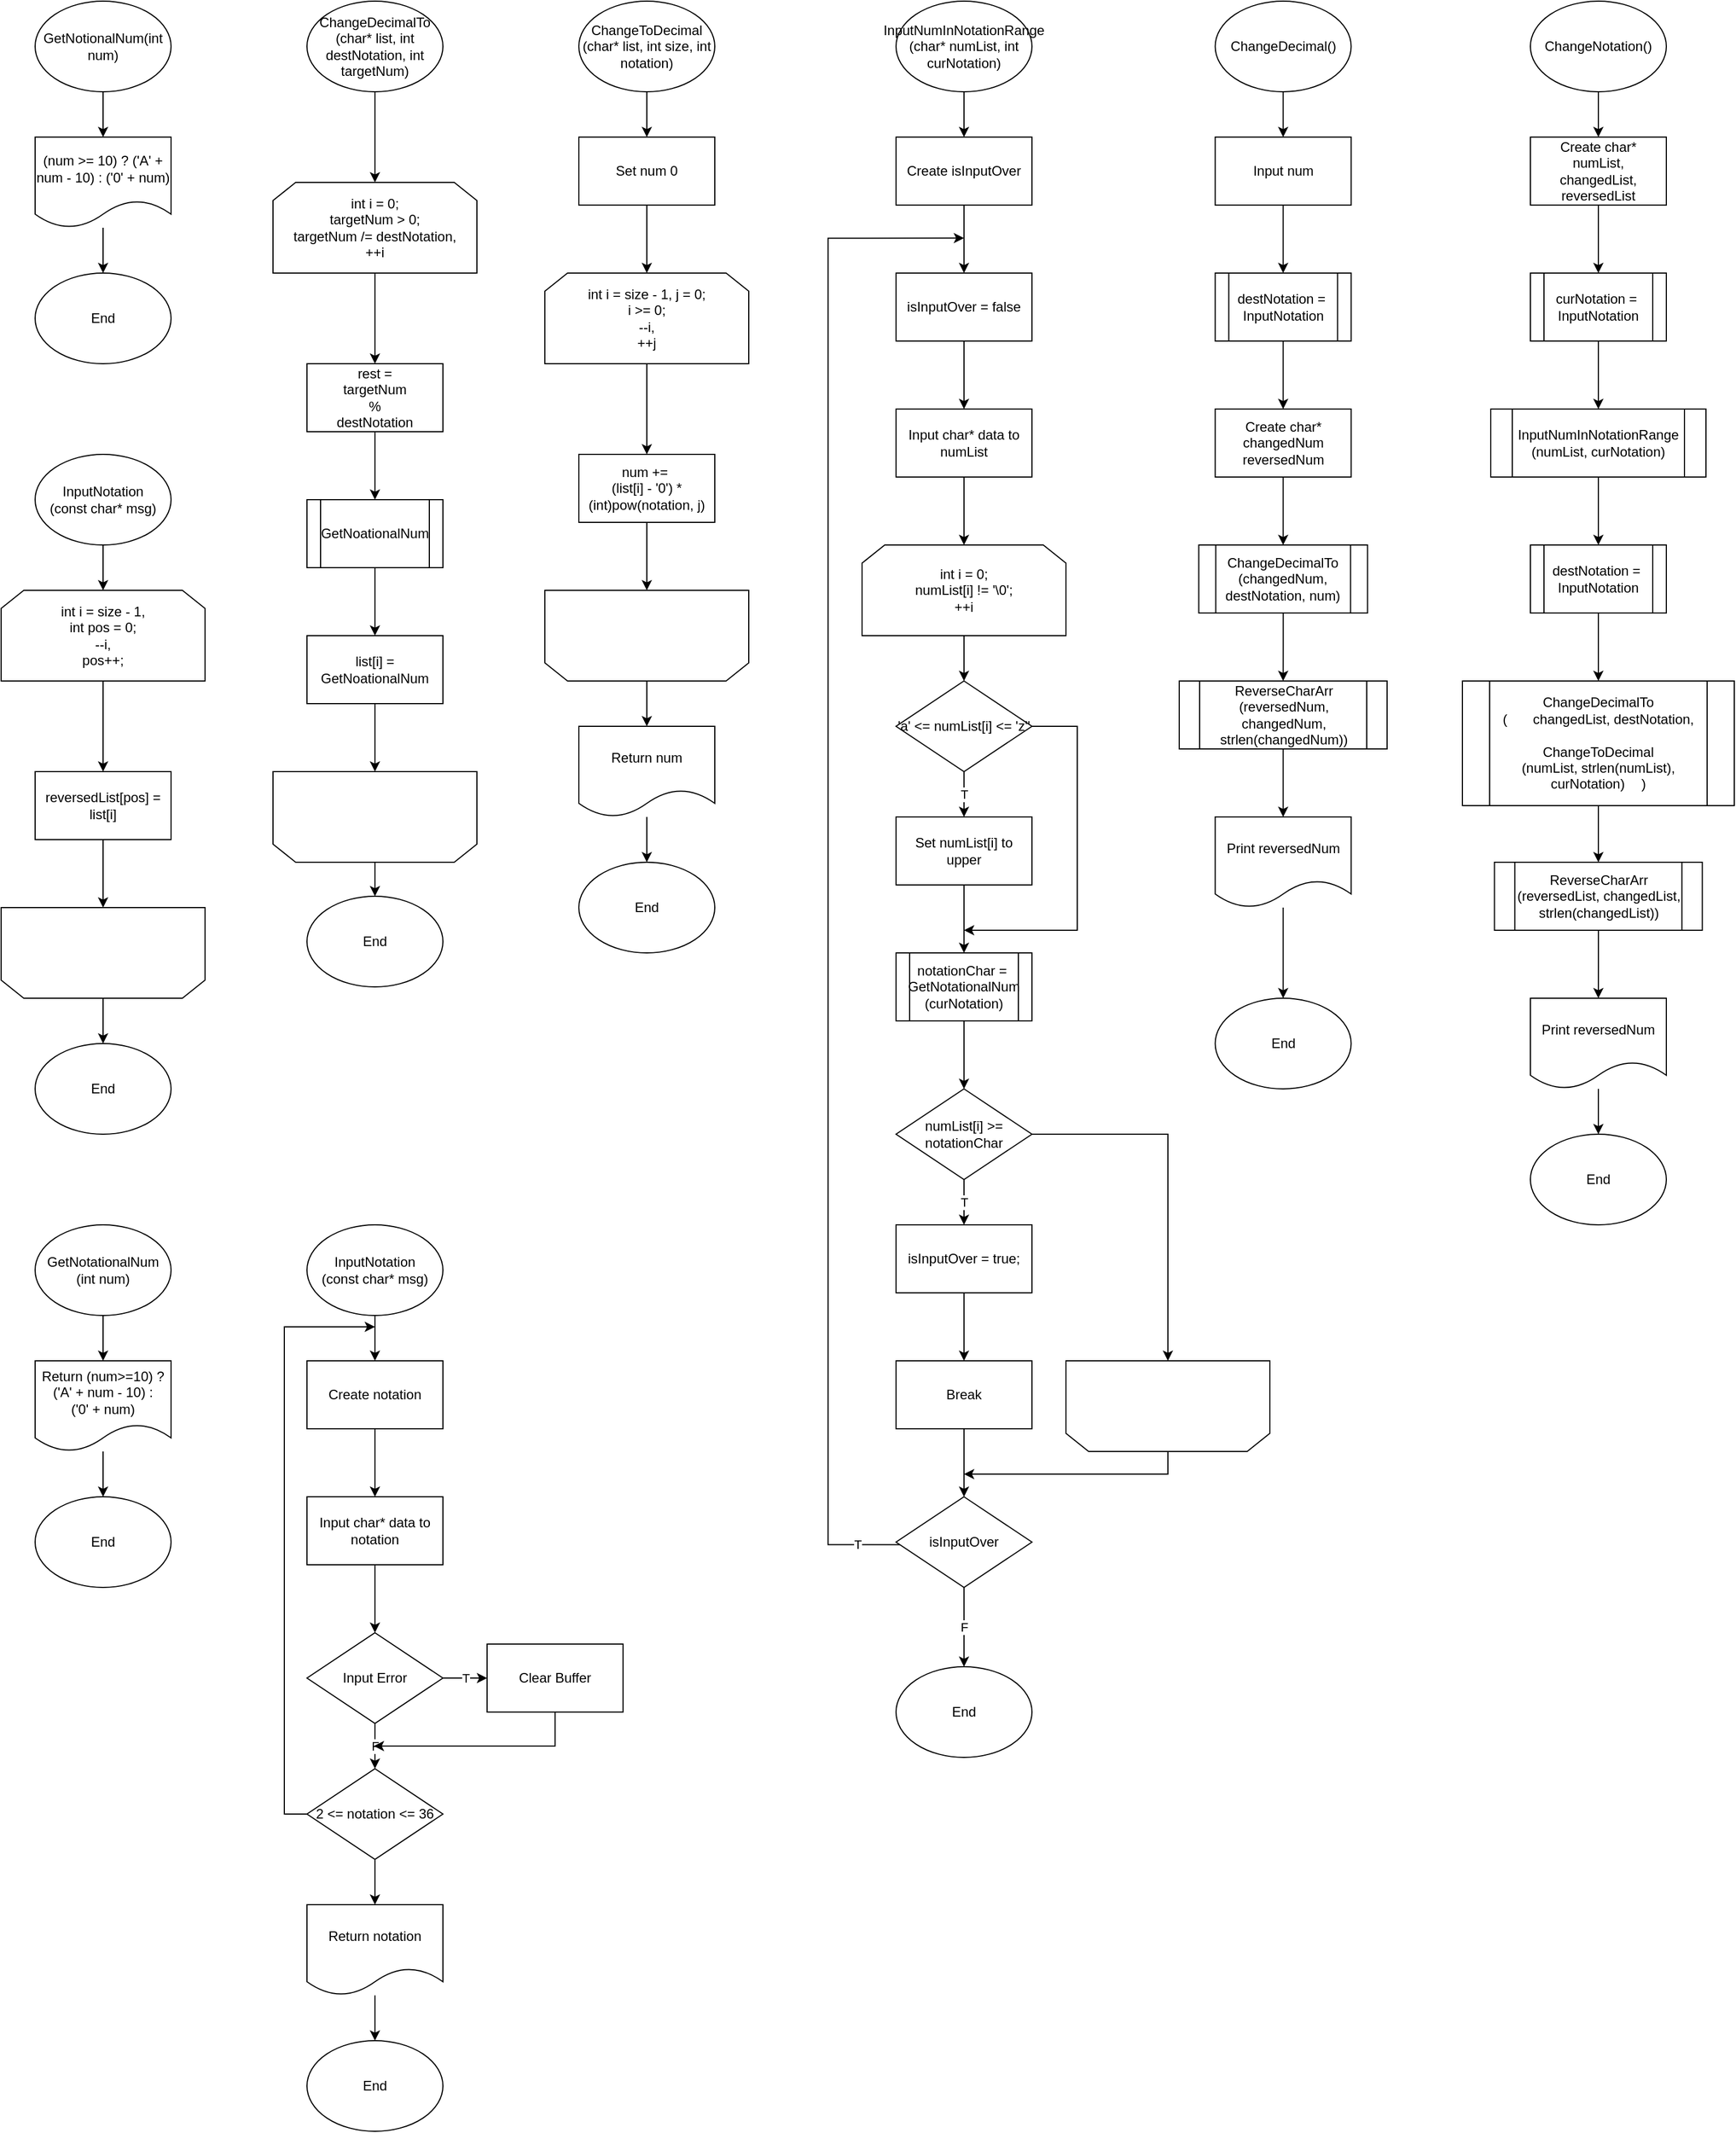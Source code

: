 <mxfile version="18.0.6" type="device"><diagram id="_L3Mf1Izc5VLa6e5MxpO" name="페이지-1"><mxGraphModel dx="3172" dy="1885" grid="1" gridSize="10" guides="1" tooltips="1" connect="1" arrows="1" fold="1" page="1" pageScale="1" pageWidth="827" pageHeight="1169" math="0" shadow="0"><root><mxCell id="0"/><mxCell id="1" parent="0"/><mxCell id="OMM490hEWzACm2QG-m4U-10" style="edgeStyle=orthogonalEdgeStyle;rounded=0;orthogonalLoop=1;jettySize=auto;html=1;entryX=0.5;entryY=0;entryDx=0;entryDy=0;" edge="1" parent="1" source="i3SZJA8S_dkwhoH7l8jQ-1" target="OMM490hEWzACm2QG-m4U-9"><mxGeometry relative="1" as="geometry"/></mxCell><mxCell id="i3SZJA8S_dkwhoH7l8jQ-1" value="GetNotionalNum(int num)" style="ellipse;whiteSpace=wrap;html=1;" parent="1" vertex="1"><mxGeometry x="40" y="40" width="120" height="80" as="geometry"/></mxCell><mxCell id="OMM490hEWzACm2QG-m4U-19" style="edgeStyle=orthogonalEdgeStyle;rounded=0;orthogonalLoop=1;jettySize=auto;html=1;" edge="1" parent="1" source="i3SZJA8S_dkwhoH7l8jQ-3" target="OMM490hEWzACm2QG-m4U-14"><mxGeometry relative="1" as="geometry"/></mxCell><mxCell id="i3SZJA8S_dkwhoH7l8jQ-3" value="Set num 0" style="rounded=0;whiteSpace=wrap;html=1;" parent="1" vertex="1"><mxGeometry x="520" y="160" width="120" height="60" as="geometry"/></mxCell><mxCell id="OMM490hEWzACm2QG-m4U-1" style="edgeStyle=orthogonalEdgeStyle;rounded=0;orthogonalLoop=1;jettySize=auto;html=1;" edge="1" parent="1" source="i3SZJA8S_dkwhoH7l8jQ-4" target="i3SZJA8S_dkwhoH7l8jQ-12"><mxGeometry relative="1" as="geometry"/></mxCell><mxCell id="i3SZJA8S_dkwhoH7l8jQ-4" value="ChangeDecimalTo&lt;br&gt;(char* list, int destNotation, int targetNum)" style="ellipse;whiteSpace=wrap;html=1;" parent="1" vertex="1"><mxGeometry x="280" y="40" width="120" height="80" as="geometry"/></mxCell><mxCell id="OMM490hEWzACm2QG-m4U-2" style="edgeStyle=orthogonalEdgeStyle;rounded=0;orthogonalLoop=1;jettySize=auto;html=1;" edge="1" parent="1" source="i3SZJA8S_dkwhoH7l8jQ-12" target="i3SZJA8S_dkwhoH7l8jQ-13"><mxGeometry relative="1" as="geometry"/></mxCell><mxCell id="i3SZJA8S_dkwhoH7l8jQ-12" value="int i = 0;&lt;br&gt;targetNum &amp;gt; 0;&lt;br&gt;targetNum /= destNotation,&lt;br&gt;++i" style="shape=loopLimit;whiteSpace=wrap;html=1;" parent="1" vertex="1"><mxGeometry x="250" y="200" width="180" height="80" as="geometry"/></mxCell><mxCell id="OMM490hEWzACm2QG-m4U-3" style="edgeStyle=orthogonalEdgeStyle;rounded=0;orthogonalLoop=1;jettySize=auto;html=1;entryX=0.5;entryY=0;entryDx=0;entryDy=0;" edge="1" parent="1" source="i3SZJA8S_dkwhoH7l8jQ-13"><mxGeometry relative="1" as="geometry"><mxPoint x="340.0" y="480" as="targetPoint"/></mxGeometry></mxCell><mxCell id="i3SZJA8S_dkwhoH7l8jQ-13" value="rest =&lt;br&gt;targetNum&lt;br&gt;%&lt;br&gt;destNotation" style="rounded=0;whiteSpace=wrap;html=1;" parent="1" vertex="1"><mxGeometry x="280" y="360" width="120" height="60" as="geometry"/></mxCell><mxCell id="OMM490hEWzACm2QG-m4U-24" style="edgeStyle=orthogonalEdgeStyle;rounded=0;orthogonalLoop=1;jettySize=auto;html=1;entryX=0.5;entryY=0;entryDx=0;entryDy=0;" edge="1" parent="1" source="OMM490hEWzACm2QG-m4U-4" target="OMM490hEWzACm2QG-m4U-23"><mxGeometry relative="1" as="geometry"/></mxCell><mxCell id="OMM490hEWzACm2QG-m4U-4" value="list[i] = GetNoationalNum" style="rounded=0;whiteSpace=wrap;html=1;" vertex="1" parent="1"><mxGeometry x="280" y="600" width="120" height="60" as="geometry"/></mxCell><mxCell id="OMM490hEWzACm2QG-m4U-6" style="edgeStyle=orthogonalEdgeStyle;rounded=0;orthogonalLoop=1;jettySize=auto;html=1;entryX=0.5;entryY=0;entryDx=0;entryDy=0;" edge="1" parent="1" source="OMM490hEWzACm2QG-m4U-5" target="OMM490hEWzACm2QG-m4U-4"><mxGeometry relative="1" as="geometry"/></mxCell><mxCell id="OMM490hEWzACm2QG-m4U-5" value="GetNoationalNum" style="shape=process;whiteSpace=wrap;html=1;backgroundOutline=1;" vertex="1" parent="1"><mxGeometry x="280" y="480" width="120" height="60" as="geometry"/></mxCell><mxCell id="OMM490hEWzACm2QG-m4U-7" value="End" style="ellipse;whiteSpace=wrap;html=1;" vertex="1" parent="1"><mxGeometry x="280" y="830" width="120" height="80" as="geometry"/></mxCell><mxCell id="OMM490hEWzACm2QG-m4U-12" style="edgeStyle=orthogonalEdgeStyle;rounded=0;orthogonalLoop=1;jettySize=auto;html=1;" edge="1" parent="1" source="OMM490hEWzACm2QG-m4U-9" target="OMM490hEWzACm2QG-m4U-11"><mxGeometry relative="1" as="geometry"/></mxCell><mxCell id="OMM490hEWzACm2QG-m4U-9" value="&lt;span style=&quot;&quot;&gt;(num &amp;gt;= 10) ? ('A' + num - 10) : ('0' + num)&lt;/span&gt;" style="shape=document;whiteSpace=wrap;html=1;boundedLbl=1;" vertex="1" parent="1"><mxGeometry x="40" y="160" width="120" height="80" as="geometry"/></mxCell><mxCell id="OMM490hEWzACm2QG-m4U-11" value="End" style="ellipse;whiteSpace=wrap;html=1;" vertex="1" parent="1"><mxGeometry x="40" y="280" width="120" height="80" as="geometry"/></mxCell><mxCell id="OMM490hEWzACm2QG-m4U-18" style="edgeStyle=orthogonalEdgeStyle;rounded=0;orthogonalLoop=1;jettySize=auto;html=1;" edge="1" parent="1" source="OMM490hEWzACm2QG-m4U-13" target="i3SZJA8S_dkwhoH7l8jQ-3"><mxGeometry relative="1" as="geometry"/></mxCell><mxCell id="OMM490hEWzACm2QG-m4U-13" value="ChangeToDecimal&lt;br&gt;(char* list, int size, int notation)" style="ellipse;whiteSpace=wrap;html=1;" vertex="1" parent="1"><mxGeometry x="520" y="40" width="120" height="80" as="geometry"/></mxCell><mxCell id="OMM490hEWzACm2QG-m4U-20" style="edgeStyle=orthogonalEdgeStyle;rounded=0;orthogonalLoop=1;jettySize=auto;html=1;entryX=0.5;entryY=0;entryDx=0;entryDy=0;" edge="1" parent="1" source="OMM490hEWzACm2QG-m4U-14" target="OMM490hEWzACm2QG-m4U-15"><mxGeometry relative="1" as="geometry"/></mxCell><mxCell id="OMM490hEWzACm2QG-m4U-14" value="int i = size - 1, j = 0;&lt;br&gt;i &amp;gt;= 0;&lt;br&gt;--i,&lt;br&gt;++j" style="shape=loopLimit;whiteSpace=wrap;html=1;" vertex="1" parent="1"><mxGeometry x="490" y="280" width="180" height="80" as="geometry"/></mxCell><mxCell id="OMM490hEWzACm2QG-m4U-28" style="edgeStyle=orthogonalEdgeStyle;rounded=0;orthogonalLoop=1;jettySize=auto;html=1;" edge="1" parent="1" source="OMM490hEWzACm2QG-m4U-15" target="OMM490hEWzACm2QG-m4U-26"><mxGeometry relative="1" as="geometry"/></mxCell><mxCell id="OMM490hEWzACm2QG-m4U-15" value="num +=&amp;nbsp;&lt;br&gt;(list[i] - '0') * (int)pow(notation, j)" style="rounded=0;whiteSpace=wrap;html=1;" vertex="1" parent="1"><mxGeometry x="520" y="440" width="120" height="60" as="geometry"/></mxCell><mxCell id="OMM490hEWzACm2QG-m4U-22" style="edgeStyle=orthogonalEdgeStyle;rounded=0;orthogonalLoop=1;jettySize=auto;html=1;" edge="1" parent="1" source="OMM490hEWzACm2QG-m4U-16" target="OMM490hEWzACm2QG-m4U-17"><mxGeometry relative="1" as="geometry"/></mxCell><mxCell id="OMM490hEWzACm2QG-m4U-16" value="Return num" style="shape=document;whiteSpace=wrap;html=1;boundedLbl=1;" vertex="1" parent="1"><mxGeometry x="520" y="680" width="120" height="80" as="geometry"/></mxCell><mxCell id="OMM490hEWzACm2QG-m4U-17" value="End" style="ellipse;whiteSpace=wrap;html=1;" vertex="1" parent="1"><mxGeometry x="520" y="800" width="120" height="80" as="geometry"/></mxCell><mxCell id="OMM490hEWzACm2QG-m4U-25" style="edgeStyle=orthogonalEdgeStyle;rounded=0;orthogonalLoop=1;jettySize=auto;html=1;" edge="1" parent="1" source="OMM490hEWzACm2QG-m4U-23" target="OMM490hEWzACm2QG-m4U-7"><mxGeometry relative="1" as="geometry"/></mxCell><mxCell id="OMM490hEWzACm2QG-m4U-23" value="" style="shape=loopLimit;whiteSpace=wrap;html=1;flipV=1;" vertex="1" parent="1"><mxGeometry x="250" y="720" width="180" height="80" as="geometry"/></mxCell><mxCell id="OMM490hEWzACm2QG-m4U-29" style="edgeStyle=orthogonalEdgeStyle;rounded=0;orthogonalLoop=1;jettySize=auto;html=1;" edge="1" parent="1" source="OMM490hEWzACm2QG-m4U-26" target="OMM490hEWzACm2QG-m4U-16"><mxGeometry relative="1" as="geometry"/></mxCell><mxCell id="OMM490hEWzACm2QG-m4U-26" value="" style="shape=loopLimit;whiteSpace=wrap;html=1;flipV=1;" vertex="1" parent="1"><mxGeometry x="490" y="560" width="180" height="80" as="geometry"/></mxCell><mxCell id="OMM490hEWzACm2QG-m4U-46" style="edgeStyle=orthogonalEdgeStyle;rounded=0;orthogonalLoop=1;jettySize=auto;html=1;entryX=0.5;entryY=0;entryDx=0;entryDy=0;" edge="1" parent="1" source="OMM490hEWzACm2QG-m4U-30" target="OMM490hEWzACm2QG-m4U-31"><mxGeometry relative="1" as="geometry"/></mxCell><mxCell id="OMM490hEWzACm2QG-m4U-30" value="InputNumInNotationRange&lt;br&gt;(char* numList, int curNotation)" style="ellipse;whiteSpace=wrap;html=1;" vertex="1" parent="1"><mxGeometry x="800" y="40" width="120" height="80" as="geometry"/></mxCell><mxCell id="OMM490hEWzACm2QG-m4U-47" style="edgeStyle=orthogonalEdgeStyle;rounded=0;orthogonalLoop=1;jettySize=auto;html=1;entryX=0.5;entryY=0;entryDx=0;entryDy=0;" edge="1" parent="1" source="OMM490hEWzACm2QG-m4U-31" target="OMM490hEWzACm2QG-m4U-32"><mxGeometry relative="1" as="geometry"/></mxCell><mxCell id="OMM490hEWzACm2QG-m4U-31" value="Create isInputOver" style="rounded=0;whiteSpace=wrap;html=1;" vertex="1" parent="1"><mxGeometry x="800" y="160" width="120" height="60" as="geometry"/></mxCell><mxCell id="OMM490hEWzACm2QG-m4U-48" style="edgeStyle=orthogonalEdgeStyle;rounded=0;orthogonalLoop=1;jettySize=auto;html=1;" edge="1" parent="1" source="OMM490hEWzACm2QG-m4U-32" target="OMM490hEWzACm2QG-m4U-33"><mxGeometry relative="1" as="geometry"/></mxCell><mxCell id="OMM490hEWzACm2QG-m4U-32" value="isInputOver = false" style="rounded=0;whiteSpace=wrap;html=1;" vertex="1" parent="1"><mxGeometry x="800" y="280" width="120" height="60" as="geometry"/></mxCell><mxCell id="OMM490hEWzACm2QG-m4U-49" style="edgeStyle=orthogonalEdgeStyle;rounded=0;orthogonalLoop=1;jettySize=auto;html=1;entryX=0.5;entryY=0;entryDx=0;entryDy=0;" edge="1" parent="1" source="OMM490hEWzACm2QG-m4U-33" target="OMM490hEWzACm2QG-m4U-34"><mxGeometry relative="1" as="geometry"/></mxCell><mxCell id="OMM490hEWzACm2QG-m4U-33" value="Input char* data to numList" style="rounded=0;whiteSpace=wrap;html=1;" vertex="1" parent="1"><mxGeometry x="800" y="400" width="120" height="60" as="geometry"/></mxCell><mxCell id="OMM490hEWzACm2QG-m4U-50" style="edgeStyle=orthogonalEdgeStyle;rounded=0;orthogonalLoop=1;jettySize=auto;html=1;entryX=0.5;entryY=0;entryDx=0;entryDy=0;" edge="1" parent="1" source="OMM490hEWzACm2QG-m4U-34" target="OMM490hEWzACm2QG-m4U-35"><mxGeometry relative="1" as="geometry"/></mxCell><mxCell id="OMM490hEWzACm2QG-m4U-34" value="int i = 0;&lt;br&gt;numList[i] != '\0';&lt;br&gt;++i" style="shape=loopLimit;whiteSpace=wrap;html=1;" vertex="1" parent="1"><mxGeometry x="770" y="520" width="180" height="80" as="geometry"/></mxCell><mxCell id="OMM490hEWzACm2QG-m4U-51" value="T" style="edgeStyle=orthogonalEdgeStyle;rounded=0;orthogonalLoop=1;jettySize=auto;html=1;" edge="1" parent="1" source="OMM490hEWzACm2QG-m4U-35" target="OMM490hEWzACm2QG-m4U-37"><mxGeometry relative="1" as="geometry"/></mxCell><mxCell id="OMM490hEWzACm2QG-m4U-53" style="edgeStyle=orthogonalEdgeStyle;rounded=0;orthogonalLoop=1;jettySize=auto;html=1;exitX=1;exitY=0.5;exitDx=0;exitDy=0;" edge="1" parent="1" source="OMM490hEWzACm2QG-m4U-35"><mxGeometry relative="1" as="geometry"><mxPoint x="860" y="860" as="targetPoint"/><Array as="points"><mxPoint x="960" y="680"/><mxPoint x="960" y="860"/></Array></mxGeometry></mxCell><mxCell id="OMM490hEWzACm2QG-m4U-35" value="'a' &amp;lt;= numList[i] &amp;lt;= 'z''" style="rhombus;whiteSpace=wrap;html=1;" vertex="1" parent="1"><mxGeometry x="800" y="640" width="120" height="80" as="geometry"/></mxCell><mxCell id="OMM490hEWzACm2QG-m4U-52" style="edgeStyle=orthogonalEdgeStyle;rounded=0;orthogonalLoop=1;jettySize=auto;html=1;entryX=0.5;entryY=0;entryDx=0;entryDy=0;" edge="1" parent="1" source="OMM490hEWzACm2QG-m4U-37" target="OMM490hEWzACm2QG-m4U-40"><mxGeometry relative="1" as="geometry"/></mxCell><mxCell id="OMM490hEWzACm2QG-m4U-37" value="Set numList[i] to upper" style="rounded=0;whiteSpace=wrap;html=1;" vertex="1" parent="1"><mxGeometry x="800" y="760" width="120" height="60" as="geometry"/></mxCell><mxCell id="OMM490hEWzACm2QG-m4U-54" style="edgeStyle=orthogonalEdgeStyle;rounded=0;orthogonalLoop=1;jettySize=auto;html=1;entryX=0.5;entryY=0;entryDx=0;entryDy=0;" edge="1" parent="1" source="OMM490hEWzACm2QG-m4U-40" target="OMM490hEWzACm2QG-m4U-41"><mxGeometry relative="1" as="geometry"/></mxCell><mxCell id="OMM490hEWzACm2QG-m4U-40" value="notationChar =&amp;nbsp;&lt;br&gt;GetNotationalNum&lt;br&gt;(curNotation)" style="shape=process;whiteSpace=wrap;html=1;backgroundOutline=1;" vertex="1" parent="1"><mxGeometry x="800" y="880" width="120" height="60" as="geometry"/></mxCell><mxCell id="OMM490hEWzACm2QG-m4U-55" value="T" style="edgeStyle=orthogonalEdgeStyle;rounded=0;orthogonalLoop=1;jettySize=auto;html=1;entryX=0.5;entryY=0;entryDx=0;entryDy=0;" edge="1" parent="1" source="OMM490hEWzACm2QG-m4U-41" target="OMM490hEWzACm2QG-m4U-42"><mxGeometry relative="1" as="geometry"/></mxCell><mxCell id="OMM490hEWzACm2QG-m4U-56" style="edgeStyle=orthogonalEdgeStyle;rounded=0;orthogonalLoop=1;jettySize=auto;html=1;" edge="1" parent="1" source="OMM490hEWzACm2QG-m4U-41" target="OMM490hEWzACm2QG-m4U-45"><mxGeometry relative="1" as="geometry"/></mxCell><mxCell id="OMM490hEWzACm2QG-m4U-41" value="numList[i] &amp;gt;=&lt;br&gt;notationChar" style="rhombus;whiteSpace=wrap;html=1;" vertex="1" parent="1"><mxGeometry x="800" y="1000" width="120" height="80" as="geometry"/></mxCell><mxCell id="OMM490hEWzACm2QG-m4U-58" style="edgeStyle=orthogonalEdgeStyle;rounded=0;orthogonalLoop=1;jettySize=auto;html=1;entryX=0.5;entryY=0;entryDx=0;entryDy=0;" edge="1" parent="1" source="OMM490hEWzACm2QG-m4U-42" target="OMM490hEWzACm2QG-m4U-57"><mxGeometry relative="1" as="geometry"/></mxCell><mxCell id="OMM490hEWzACm2QG-m4U-42" value="isInputOver = true;" style="rounded=0;whiteSpace=wrap;html=1;" vertex="1" parent="1"><mxGeometry x="800" y="1120" width="120" height="60" as="geometry"/></mxCell><mxCell id="OMM490hEWzACm2QG-m4U-64" value="F" style="edgeStyle=orthogonalEdgeStyle;rounded=0;orthogonalLoop=1;jettySize=auto;html=1;entryX=0.5;entryY=0;entryDx=0;entryDy=0;" edge="1" parent="1" source="OMM490hEWzACm2QG-m4U-44" target="OMM490hEWzACm2QG-m4U-59"><mxGeometry relative="1" as="geometry"/></mxCell><mxCell id="OMM490hEWzACm2QG-m4U-65" style="edgeStyle=orthogonalEdgeStyle;rounded=0;orthogonalLoop=1;jettySize=auto;html=1;exitX=0.961;exitY=0.529;exitDx=0;exitDy=0;exitPerimeter=0;" edge="1" parent="1" source="OMM490hEWzACm2QG-m4U-44"><mxGeometry relative="1" as="geometry"><mxPoint x="860" y="249.167" as="targetPoint"/><Array as="points"><mxPoint x="740" y="1402"/><mxPoint x="740" y="249"/></Array></mxGeometry></mxCell><mxCell id="OMM490hEWzACm2QG-m4U-66" value="T" style="edgeLabel;html=1;align=center;verticalAlign=middle;resizable=0;points=[];" vertex="1" connectable="0" parent="OMM490hEWzACm2QG-m4U-65"><mxGeometry x="-0.793" y="-1" relative="1" as="geometry"><mxPoint as="offset"/></mxGeometry></mxCell><mxCell id="OMM490hEWzACm2QG-m4U-44" value="isInputOver" style="rhombus;whiteSpace=wrap;html=1;" vertex="1" parent="1"><mxGeometry x="800" y="1360" width="120" height="80" as="geometry"/></mxCell><mxCell id="OMM490hEWzACm2QG-m4U-63" style="edgeStyle=orthogonalEdgeStyle;rounded=0;orthogonalLoop=1;jettySize=auto;html=1;" edge="1" parent="1" source="OMM490hEWzACm2QG-m4U-45"><mxGeometry relative="1" as="geometry"><mxPoint x="860" y="1340" as="targetPoint"/><Array as="points"><mxPoint x="1040" y="1340"/></Array></mxGeometry></mxCell><mxCell id="OMM490hEWzACm2QG-m4U-45" value="" style="shape=loopLimit;whiteSpace=wrap;html=1;flipV=1;" vertex="1" parent="1"><mxGeometry x="950" y="1240" width="180" height="80" as="geometry"/></mxCell><mxCell id="OMM490hEWzACm2QG-m4U-62" style="edgeStyle=orthogonalEdgeStyle;rounded=0;orthogonalLoop=1;jettySize=auto;html=1;entryX=0.5;entryY=0;entryDx=0;entryDy=0;" edge="1" parent="1" source="OMM490hEWzACm2QG-m4U-57" target="OMM490hEWzACm2QG-m4U-44"><mxGeometry relative="1" as="geometry"/></mxCell><mxCell id="OMM490hEWzACm2QG-m4U-57" value="Break" style="rounded=0;whiteSpace=wrap;html=1;" vertex="1" parent="1"><mxGeometry x="800" y="1240" width="120" height="60" as="geometry"/></mxCell><mxCell id="OMM490hEWzACm2QG-m4U-59" value="End" style="ellipse;whiteSpace=wrap;html=1;" vertex="1" parent="1"><mxGeometry x="800" y="1510" width="120" height="80" as="geometry"/></mxCell><mxCell id="OMM490hEWzACm2QG-m4U-69" style="edgeStyle=orthogonalEdgeStyle;rounded=0;orthogonalLoop=1;jettySize=auto;html=1;" edge="1" parent="1" source="OMM490hEWzACm2QG-m4U-67" target="OMM490hEWzACm2QG-m4U-68"><mxGeometry relative="1" as="geometry"/></mxCell><mxCell id="OMM490hEWzACm2QG-m4U-67" value="InputNotation&lt;br&gt;(const char* msg)" style="ellipse;whiteSpace=wrap;html=1;" vertex="1" parent="1"><mxGeometry x="280" y="1120" width="120" height="80" as="geometry"/></mxCell><mxCell id="OMM490hEWzACm2QG-m4U-77" style="edgeStyle=orthogonalEdgeStyle;rounded=0;orthogonalLoop=1;jettySize=auto;html=1;entryX=0.5;entryY=0;entryDx=0;entryDy=0;" edge="1" parent="1" source="OMM490hEWzACm2QG-m4U-68" target="OMM490hEWzACm2QG-m4U-70"><mxGeometry relative="1" as="geometry"/></mxCell><mxCell id="OMM490hEWzACm2QG-m4U-68" value="Create notation" style="rounded=0;whiteSpace=wrap;html=1;" vertex="1" parent="1"><mxGeometry x="280" y="1240" width="120" height="60" as="geometry"/></mxCell><mxCell id="OMM490hEWzACm2QG-m4U-72" style="edgeStyle=orthogonalEdgeStyle;rounded=0;orthogonalLoop=1;jettySize=auto;html=1;entryX=0.5;entryY=0;entryDx=0;entryDy=0;" edge="1" parent="1" source="OMM490hEWzACm2QG-m4U-70" target="OMM490hEWzACm2QG-m4U-71"><mxGeometry relative="1" as="geometry"/></mxCell><mxCell id="OMM490hEWzACm2QG-m4U-70" value="Input char* data to notation" style="rounded=0;whiteSpace=wrap;html=1;" vertex="1" parent="1"><mxGeometry x="280" y="1360" width="120" height="60" as="geometry"/></mxCell><mxCell id="OMM490hEWzACm2QG-m4U-75" value="T" style="edgeStyle=orthogonalEdgeStyle;rounded=0;orthogonalLoop=1;jettySize=auto;html=1;entryX=0;entryY=0.5;entryDx=0;entryDy=0;" edge="1" parent="1" source="OMM490hEWzACm2QG-m4U-71" target="OMM490hEWzACm2QG-m4U-74"><mxGeometry relative="1" as="geometry"/></mxCell><mxCell id="OMM490hEWzACm2QG-m4U-81" value="F" style="edgeStyle=orthogonalEdgeStyle;rounded=0;orthogonalLoop=1;jettySize=auto;html=1;entryX=0.5;entryY=0;entryDx=0;entryDy=0;" edge="1" parent="1" source="OMM490hEWzACm2QG-m4U-71" target="OMM490hEWzACm2QG-m4U-80"><mxGeometry relative="1" as="geometry"/></mxCell><mxCell id="OMM490hEWzACm2QG-m4U-71" value="Input Error" style="rhombus;whiteSpace=wrap;html=1;" vertex="1" parent="1"><mxGeometry x="280" y="1480" width="120" height="80" as="geometry"/></mxCell><mxCell id="OMM490hEWzACm2QG-m4U-82" style="edgeStyle=orthogonalEdgeStyle;rounded=0;orthogonalLoop=1;jettySize=auto;html=1;" edge="1" parent="1" source="OMM490hEWzACm2QG-m4U-74"><mxGeometry relative="1" as="geometry"><mxPoint x="339" y="1580" as="targetPoint"/><Array as="points"><mxPoint x="499" y="1580"/></Array></mxGeometry></mxCell><mxCell id="OMM490hEWzACm2QG-m4U-74" value="Clear Buffer" style="rounded=0;whiteSpace=wrap;html=1;" vertex="1" parent="1"><mxGeometry x="439" y="1490" width="120" height="60" as="geometry"/></mxCell><mxCell id="OMM490hEWzACm2QG-m4U-83" style="edgeStyle=orthogonalEdgeStyle;rounded=0;orthogonalLoop=1;jettySize=auto;html=1;exitX=0;exitY=0.5;exitDx=0;exitDy=0;" edge="1" parent="1" source="OMM490hEWzACm2QG-m4U-80"><mxGeometry relative="1" as="geometry"><mxPoint x="340" y="1210" as="targetPoint"/><Array as="points"><mxPoint x="260" y="1640"/><mxPoint x="260" y="1210"/></Array></mxGeometry></mxCell><mxCell id="OMM490hEWzACm2QG-m4U-85" style="edgeStyle=orthogonalEdgeStyle;rounded=0;orthogonalLoop=1;jettySize=auto;html=1;entryX=0.5;entryY=0;entryDx=0;entryDy=0;" edge="1" parent="1" source="OMM490hEWzACm2QG-m4U-80" target="OMM490hEWzACm2QG-m4U-84"><mxGeometry relative="1" as="geometry"/></mxCell><mxCell id="OMM490hEWzACm2QG-m4U-80" value="2 &amp;lt;= notation &amp;lt;= 36" style="rhombus;whiteSpace=wrap;html=1;" vertex="1" parent="1"><mxGeometry x="280" y="1600" width="120" height="80" as="geometry"/></mxCell><mxCell id="OMM490hEWzACm2QG-m4U-87" style="edgeStyle=orthogonalEdgeStyle;rounded=0;orthogonalLoop=1;jettySize=auto;html=1;" edge="1" parent="1" source="OMM490hEWzACm2QG-m4U-84" target="OMM490hEWzACm2QG-m4U-86"><mxGeometry relative="1" as="geometry"/></mxCell><mxCell id="OMM490hEWzACm2QG-m4U-84" value="Return notation" style="shape=document;whiteSpace=wrap;html=1;boundedLbl=1;" vertex="1" parent="1"><mxGeometry x="280" y="1720" width="120" height="80" as="geometry"/></mxCell><mxCell id="OMM490hEWzACm2QG-m4U-86" value="End" style="ellipse;whiteSpace=wrap;html=1;" vertex="1" parent="1"><mxGeometry x="280" y="1840" width="120" height="80" as="geometry"/></mxCell><mxCell id="OMM490hEWzACm2QG-m4U-96" style="edgeStyle=orthogonalEdgeStyle;rounded=0;orthogonalLoop=1;jettySize=auto;html=1;entryX=0.5;entryY=0;entryDx=0;entryDy=0;" edge="1" parent="1" source="OMM490hEWzACm2QG-m4U-88" target="OMM490hEWzACm2QG-m4U-91"><mxGeometry relative="1" as="geometry"/></mxCell><mxCell id="OMM490hEWzACm2QG-m4U-88" value="InputNotation&lt;br&gt;(const char* msg)" style="ellipse;whiteSpace=wrap;html=1;" vertex="1" parent="1"><mxGeometry x="40" y="440" width="120" height="80" as="geometry"/></mxCell><mxCell id="OMM490hEWzACm2QG-m4U-94" style="edgeStyle=orthogonalEdgeStyle;rounded=0;orthogonalLoop=1;jettySize=auto;html=1;entryX=0.5;entryY=0;entryDx=0;entryDy=0;" edge="1" parent="1" source="OMM490hEWzACm2QG-m4U-91" target="OMM490hEWzACm2QG-m4U-93"><mxGeometry relative="1" as="geometry"/></mxCell><mxCell id="OMM490hEWzACm2QG-m4U-91" value="int i = size - 1,&lt;br&gt;int pos = 0;&lt;br&gt;--i,&lt;br&gt;pos++;" style="shape=loopLimit;whiteSpace=wrap;html=1;" vertex="1" parent="1"><mxGeometry x="10" y="560" width="180" height="80" as="geometry"/></mxCell><mxCell id="OMM490hEWzACm2QG-m4U-98" style="edgeStyle=orthogonalEdgeStyle;rounded=0;orthogonalLoop=1;jettySize=auto;html=1;entryX=0.5;entryY=0;entryDx=0;entryDy=0;" edge="1" parent="1" source="OMM490hEWzACm2QG-m4U-92" target="OMM490hEWzACm2QG-m4U-97"><mxGeometry relative="1" as="geometry"/></mxCell><mxCell id="OMM490hEWzACm2QG-m4U-92" value="" style="shape=loopLimit;whiteSpace=wrap;html=1;flipV=1;" vertex="1" parent="1"><mxGeometry x="10" y="840" width="180" height="80" as="geometry"/></mxCell><mxCell id="OMM490hEWzACm2QG-m4U-95" style="edgeStyle=orthogonalEdgeStyle;rounded=0;orthogonalLoop=1;jettySize=auto;html=1;" edge="1" parent="1" source="OMM490hEWzACm2QG-m4U-93" target="OMM490hEWzACm2QG-m4U-92"><mxGeometry relative="1" as="geometry"/></mxCell><mxCell id="OMM490hEWzACm2QG-m4U-93" value="reversedList[pos] = list[i]" style="rounded=0;whiteSpace=wrap;html=1;" vertex="1" parent="1"><mxGeometry x="40" y="720" width="120" height="60" as="geometry"/></mxCell><mxCell id="OMM490hEWzACm2QG-m4U-97" value="End" style="ellipse;whiteSpace=wrap;html=1;" vertex="1" parent="1"><mxGeometry x="40" y="960" width="120" height="80" as="geometry"/></mxCell><mxCell id="OMM490hEWzACm2QG-m4U-99" style="edgeStyle=orthogonalEdgeStyle;rounded=0;orthogonalLoop=1;jettySize=auto;html=1;entryX=0.5;entryY=0;entryDx=0;entryDy=0;" edge="1" parent="1" source="OMM490hEWzACm2QG-m4U-100"><mxGeometry relative="1" as="geometry"><mxPoint x="100" y="1240" as="targetPoint"/></mxGeometry></mxCell><mxCell id="OMM490hEWzACm2QG-m4U-100" value="GetNotationalNum&lt;br&gt;(int num)" style="ellipse;whiteSpace=wrap;html=1;" vertex="1" parent="1"><mxGeometry x="40" y="1120" width="120" height="80" as="geometry"/></mxCell><mxCell id="OMM490hEWzACm2QG-m4U-107" value="End" style="ellipse;whiteSpace=wrap;html=1;" vertex="1" parent="1"><mxGeometry x="40" y="1360" width="120" height="80" as="geometry"/></mxCell><mxCell id="OMM490hEWzACm2QG-m4U-109" style="edgeStyle=orthogonalEdgeStyle;rounded=0;orthogonalLoop=1;jettySize=auto;html=1;" edge="1" parent="1" source="OMM490hEWzACm2QG-m4U-108" target="OMM490hEWzACm2QG-m4U-107"><mxGeometry relative="1" as="geometry"/></mxCell><mxCell id="OMM490hEWzACm2QG-m4U-108" value="Return (num&amp;gt;=10) ?&lt;br&gt;('A' + num - 10) :&lt;br&gt;('0' + num)" style="shape=document;whiteSpace=wrap;html=1;boundedLbl=1;" vertex="1" parent="1"><mxGeometry x="40" y="1240" width="120" height="80" as="geometry"/></mxCell><mxCell id="OMM490hEWzACm2QG-m4U-120" style="edgeStyle=orthogonalEdgeStyle;rounded=0;orthogonalLoop=1;jettySize=auto;html=1;" edge="1" parent="1" source="OMM490hEWzACm2QG-m4U-110" target="OMM490hEWzACm2QG-m4U-111"><mxGeometry relative="1" as="geometry"/></mxCell><mxCell id="OMM490hEWzACm2QG-m4U-110" value="ChangeDecimal()" style="ellipse;whiteSpace=wrap;html=1;" vertex="1" parent="1"><mxGeometry x="1081.75" y="40" width="120" height="80" as="geometry"/></mxCell><mxCell id="OMM490hEWzACm2QG-m4U-121" style="edgeStyle=orthogonalEdgeStyle;rounded=0;orthogonalLoop=1;jettySize=auto;html=1;entryX=0.5;entryY=0;entryDx=0;entryDy=0;" edge="1" parent="1" source="OMM490hEWzACm2QG-m4U-111" target="OMM490hEWzACm2QG-m4U-112"><mxGeometry relative="1" as="geometry"/></mxCell><mxCell id="OMM490hEWzACm2QG-m4U-111" value="Input num" style="rounded=0;whiteSpace=wrap;html=1;" vertex="1" parent="1"><mxGeometry x="1081.75" y="160" width="120" height="60" as="geometry"/></mxCell><mxCell id="OMM490hEWzACm2QG-m4U-122" style="edgeStyle=orthogonalEdgeStyle;rounded=0;orthogonalLoop=1;jettySize=auto;html=1;" edge="1" parent="1" source="OMM490hEWzACm2QG-m4U-112" target="OMM490hEWzACm2QG-m4U-114"><mxGeometry relative="1" as="geometry"/></mxCell><mxCell id="OMM490hEWzACm2QG-m4U-112" value="destNotation =&amp;nbsp;&lt;br&gt;InputNotation" style="shape=process;whiteSpace=wrap;html=1;backgroundOutline=1;" vertex="1" parent="1"><mxGeometry x="1081.75" y="280" width="120" height="60" as="geometry"/></mxCell><mxCell id="OMM490hEWzACm2QG-m4U-123" style="edgeStyle=orthogonalEdgeStyle;rounded=0;orthogonalLoop=1;jettySize=auto;html=1;" edge="1" parent="1" source="OMM490hEWzACm2QG-m4U-114" target="OMM490hEWzACm2QG-m4U-115"><mxGeometry relative="1" as="geometry"/></mxCell><mxCell id="OMM490hEWzACm2QG-m4U-114" value="Create char* changedNum&lt;br&gt;reversedNum" style="rounded=0;whiteSpace=wrap;html=1;" vertex="1" parent="1"><mxGeometry x="1081.75" y="400" width="120" height="60" as="geometry"/></mxCell><mxCell id="OMM490hEWzACm2QG-m4U-124" style="edgeStyle=orthogonalEdgeStyle;rounded=0;orthogonalLoop=1;jettySize=auto;html=1;" edge="1" parent="1" source="OMM490hEWzACm2QG-m4U-115" target="OMM490hEWzACm2QG-m4U-116"><mxGeometry relative="1" as="geometry"/></mxCell><mxCell id="OMM490hEWzACm2QG-m4U-115" value="ChangeDecimalTo&lt;br&gt;(changedNum, destNotation, num)" style="shape=process;whiteSpace=wrap;html=1;backgroundOutline=1;" vertex="1" parent="1"><mxGeometry x="1067.25" y="520" width="149" height="60" as="geometry"/></mxCell><mxCell id="OMM490hEWzACm2QG-m4U-125" style="edgeStyle=orthogonalEdgeStyle;rounded=0;orthogonalLoop=1;jettySize=auto;html=1;entryX=0.5;entryY=0;entryDx=0;entryDy=0;" edge="1" parent="1" source="OMM490hEWzACm2QG-m4U-116" target="OMM490hEWzACm2QG-m4U-119"><mxGeometry relative="1" as="geometry"/></mxCell><mxCell id="OMM490hEWzACm2QG-m4U-116" value="ReverseCharArr&lt;br&gt;(reversedNum, changedNum,&lt;br&gt;strlen(changedNum))" style="shape=process;whiteSpace=wrap;html=1;backgroundOutline=1;" vertex="1" parent="1"><mxGeometry x="1050" y="640" width="183.5" height="60" as="geometry"/></mxCell><mxCell id="OMM490hEWzACm2QG-m4U-127" style="edgeStyle=orthogonalEdgeStyle;rounded=0;orthogonalLoop=1;jettySize=auto;html=1;" edge="1" parent="1" source="OMM490hEWzACm2QG-m4U-119" target="OMM490hEWzACm2QG-m4U-126"><mxGeometry relative="1" as="geometry"/></mxCell><mxCell id="OMM490hEWzACm2QG-m4U-119" value="Print reversedNum" style="shape=document;whiteSpace=wrap;html=1;boundedLbl=1;" vertex="1" parent="1"><mxGeometry x="1081.75" y="760" width="120" height="80" as="geometry"/></mxCell><mxCell id="OMM490hEWzACm2QG-m4U-126" value="End" style="ellipse;whiteSpace=wrap;html=1;" vertex="1" parent="1"><mxGeometry x="1081.75" y="920" width="120" height="80" as="geometry"/></mxCell><mxCell id="OMM490hEWzACm2QG-m4U-139" style="edgeStyle=orthogonalEdgeStyle;rounded=0;orthogonalLoop=1;jettySize=auto;html=1;" edge="1" parent="1" source="OMM490hEWzACm2QG-m4U-128" target="OMM490hEWzACm2QG-m4U-129"><mxGeometry relative="1" as="geometry"/></mxCell><mxCell id="OMM490hEWzACm2QG-m4U-128" value="ChangeNotation()" style="ellipse;whiteSpace=wrap;html=1;" vertex="1" parent="1"><mxGeometry x="1360" y="40" width="120" height="80" as="geometry"/></mxCell><mxCell id="OMM490hEWzACm2QG-m4U-140" style="edgeStyle=orthogonalEdgeStyle;rounded=0;orthogonalLoop=1;jettySize=auto;html=1;" edge="1" parent="1" source="OMM490hEWzACm2QG-m4U-129" target="OMM490hEWzACm2QG-m4U-131"><mxGeometry relative="1" as="geometry"/></mxCell><mxCell id="OMM490hEWzACm2QG-m4U-129" value="Create char*&lt;br&gt;numList,&lt;br&gt;changedList,&lt;br&gt;reversedList" style="rounded=0;whiteSpace=wrap;html=1;" vertex="1" parent="1"><mxGeometry x="1360" y="160" width="120" height="60" as="geometry"/></mxCell><mxCell id="OMM490hEWzACm2QG-m4U-141" style="edgeStyle=orthogonalEdgeStyle;rounded=0;orthogonalLoop=1;jettySize=auto;html=1;" edge="1" parent="1" source="OMM490hEWzACm2QG-m4U-131" target="OMM490hEWzACm2QG-m4U-132"><mxGeometry relative="1" as="geometry"/></mxCell><mxCell id="OMM490hEWzACm2QG-m4U-131" value="curNotation =&amp;nbsp;&lt;br&gt;InputNotation" style="shape=process;whiteSpace=wrap;html=1;backgroundOutline=1;" vertex="1" parent="1"><mxGeometry x="1360" y="280" width="120" height="60" as="geometry"/></mxCell><mxCell id="OMM490hEWzACm2QG-m4U-142" style="edgeStyle=orthogonalEdgeStyle;rounded=0;orthogonalLoop=1;jettySize=auto;html=1;" edge="1" parent="1" source="OMM490hEWzACm2QG-m4U-132" target="OMM490hEWzACm2QG-m4U-133"><mxGeometry relative="1" as="geometry"/></mxCell><mxCell id="OMM490hEWzACm2QG-m4U-132" value="InputNumInNotationRange&lt;br&gt;(numList, curNotation)" style="shape=process;whiteSpace=wrap;html=1;backgroundOutline=1;" vertex="1" parent="1"><mxGeometry x="1325" y="400" width="190" height="60" as="geometry"/></mxCell><mxCell id="OMM490hEWzACm2QG-m4U-143" style="edgeStyle=orthogonalEdgeStyle;rounded=0;orthogonalLoop=1;jettySize=auto;html=1;entryX=0.5;entryY=0;entryDx=0;entryDy=0;" edge="1" parent="1" source="OMM490hEWzACm2QG-m4U-133" target="OMM490hEWzACm2QG-m4U-134"><mxGeometry relative="1" as="geometry"/></mxCell><mxCell id="OMM490hEWzACm2QG-m4U-133" value="destNotation =&amp;nbsp;&lt;br&gt;InputNotation" style="shape=process;whiteSpace=wrap;html=1;backgroundOutline=1;" vertex="1" parent="1"><mxGeometry x="1360" y="520" width="120" height="60" as="geometry"/></mxCell><mxCell id="OMM490hEWzACm2QG-m4U-144" style="edgeStyle=orthogonalEdgeStyle;rounded=0;orthogonalLoop=1;jettySize=auto;html=1;entryX=0.5;entryY=0;entryDx=0;entryDy=0;" edge="1" parent="1" source="OMM490hEWzACm2QG-m4U-134" target="OMM490hEWzACm2QG-m4U-135"><mxGeometry relative="1" as="geometry"/></mxCell><mxCell id="OMM490hEWzACm2QG-m4U-134" value="ChangeDecimalTo&lt;br&gt;(&lt;span style=&quot;white-space: pre;&quot;&gt;&#9;&lt;/span&gt;changedList, destNotation,&lt;br&gt;&lt;br&gt;ChangeToDecimal&lt;br&gt;(numList, strlen(numList), curNotation)&lt;span style=&quot;white-space: pre;&quot;&gt;&#9;&lt;/span&gt;)" style="shape=process;whiteSpace=wrap;html=1;backgroundOutline=1;" vertex="1" parent="1"><mxGeometry x="1300" y="640" width="240" height="110" as="geometry"/></mxCell><mxCell id="OMM490hEWzACm2QG-m4U-145" style="edgeStyle=orthogonalEdgeStyle;rounded=0;orthogonalLoop=1;jettySize=auto;html=1;" edge="1" parent="1" source="OMM490hEWzACm2QG-m4U-135" target="OMM490hEWzACm2QG-m4U-136"><mxGeometry relative="1" as="geometry"/></mxCell><mxCell id="OMM490hEWzACm2QG-m4U-135" value="ReverseCharArr&lt;br&gt;(reversedList, changedList, strlen(changedList))" style="shape=process;whiteSpace=wrap;html=1;backgroundOutline=1;" vertex="1" parent="1"><mxGeometry x="1328.25" y="800" width="183.5" height="60" as="geometry"/></mxCell><mxCell id="OMM490hEWzACm2QG-m4U-146" style="edgeStyle=orthogonalEdgeStyle;rounded=0;orthogonalLoop=1;jettySize=auto;html=1;" edge="1" parent="1" source="OMM490hEWzACm2QG-m4U-136" target="OMM490hEWzACm2QG-m4U-137"><mxGeometry relative="1" as="geometry"/></mxCell><mxCell id="OMM490hEWzACm2QG-m4U-136" value="Print reversedNum" style="shape=document;whiteSpace=wrap;html=1;boundedLbl=1;" vertex="1" parent="1"><mxGeometry x="1360" y="920" width="120" height="80" as="geometry"/></mxCell><mxCell id="OMM490hEWzACm2QG-m4U-137" value="End" style="ellipse;whiteSpace=wrap;html=1;" vertex="1" parent="1"><mxGeometry x="1360" y="1040" width="120" height="80" as="geometry"/></mxCell></root></mxGraphModel></diagram></mxfile>